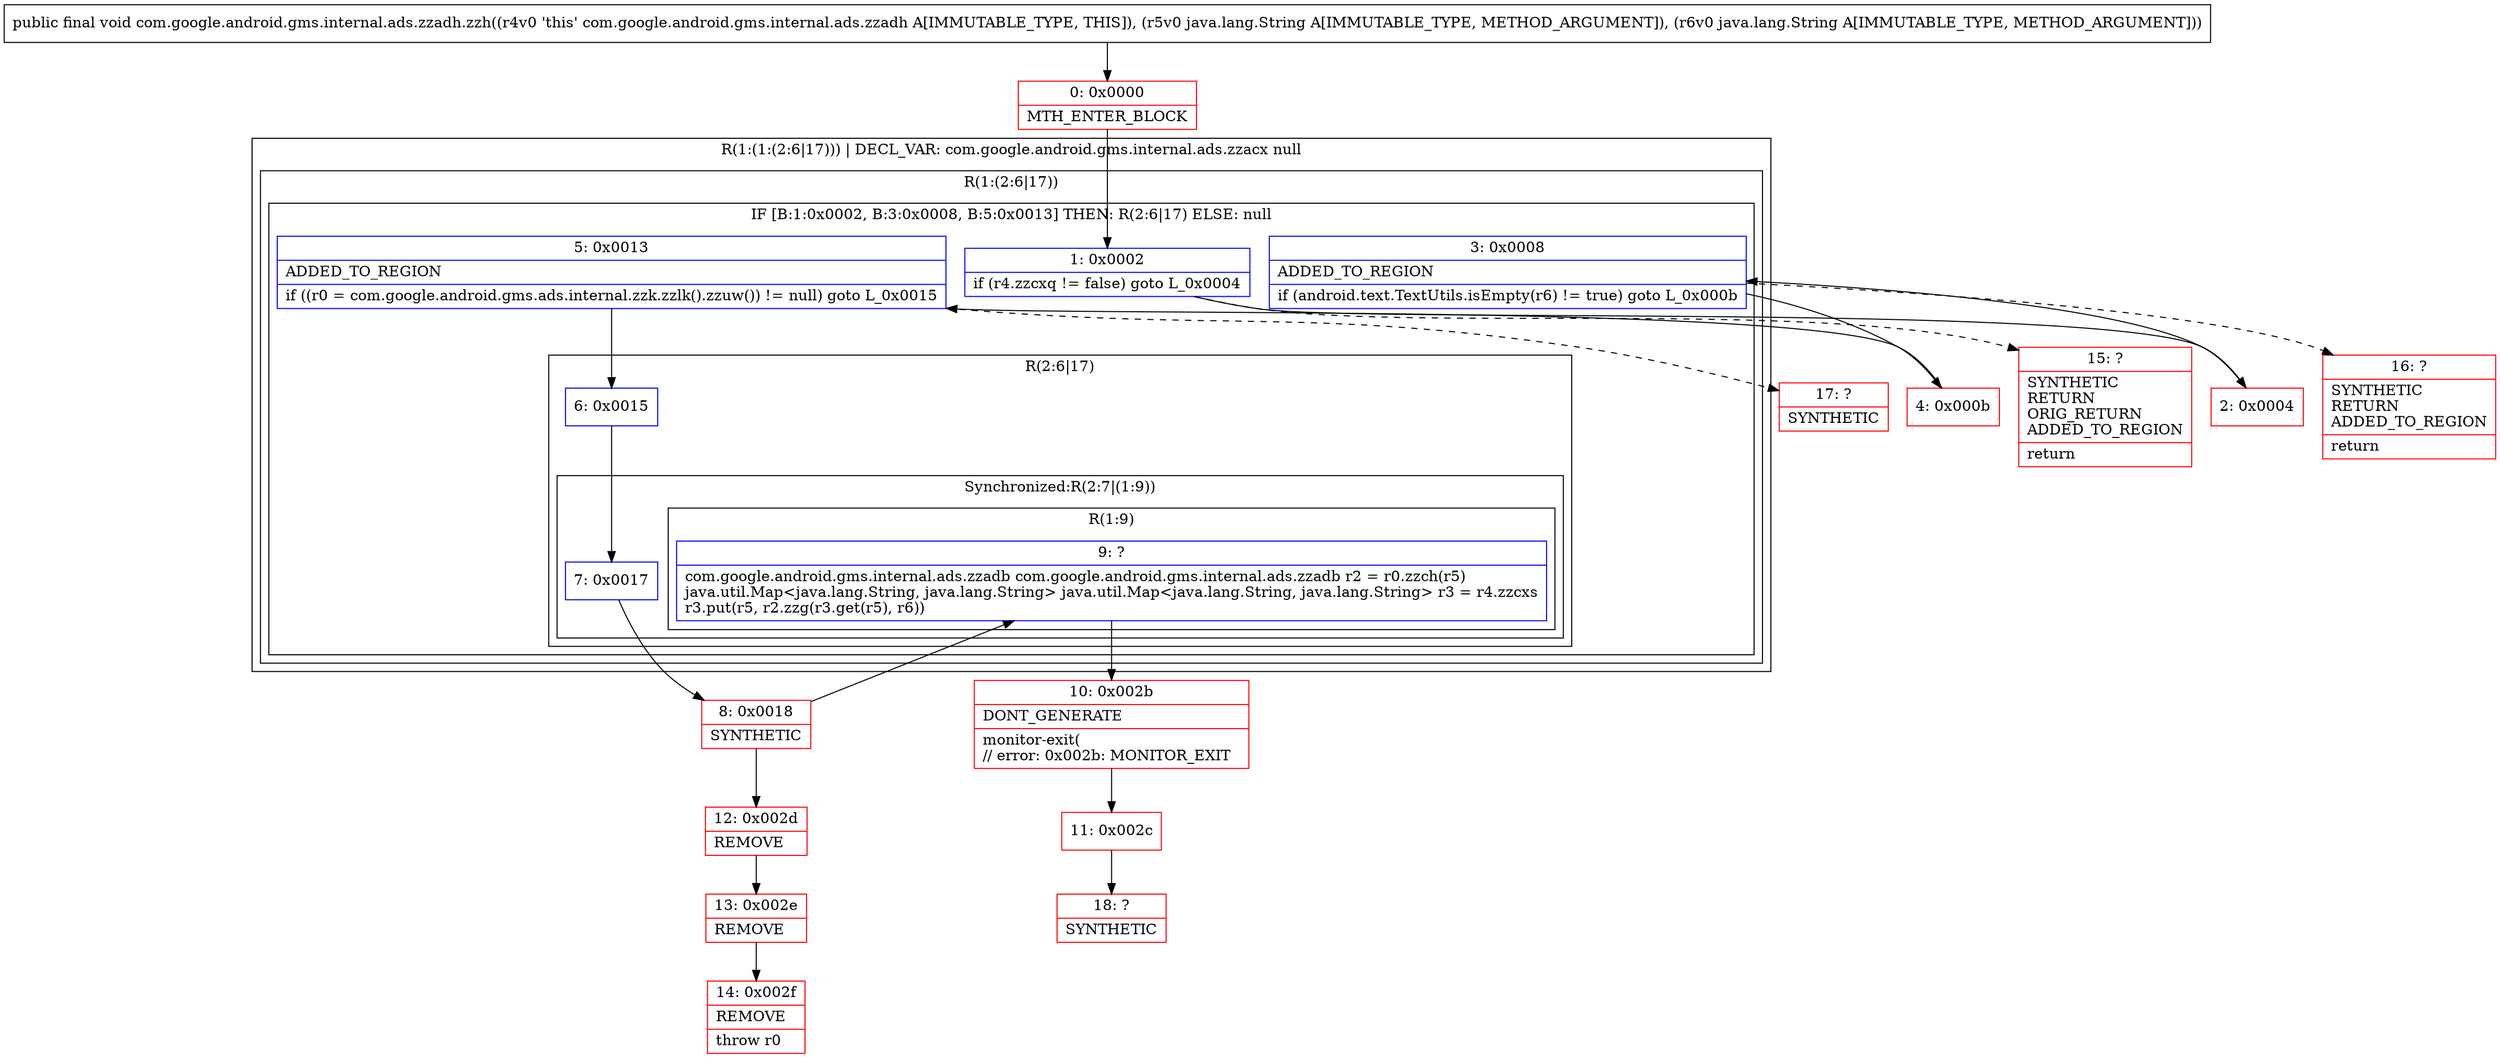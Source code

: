 digraph "CFG forcom.google.android.gms.internal.ads.zzadh.zzh(Ljava\/lang\/String;Ljava\/lang\/String;)V" {
subgraph cluster_Region_1345004756 {
label = "R(1:(1:(2:6|17))) | DECL_VAR: com.google.android.gms.internal.ads.zzacx null\l";
node [shape=record,color=blue];
subgraph cluster_Region_1347055795 {
label = "R(1:(2:6|17))";
node [shape=record,color=blue];
subgraph cluster_IfRegion_1194909475 {
label = "IF [B:1:0x0002, B:3:0x0008, B:5:0x0013] THEN: R(2:6|17) ELSE: null";
node [shape=record,color=blue];
Node_1 [shape=record,label="{1\:\ 0x0002|if (r4.zzcxq != false) goto L_0x0004\l}"];
Node_3 [shape=record,label="{3\:\ 0x0008|ADDED_TO_REGION\l|if (android.text.TextUtils.isEmpty(r6) != true) goto L_0x000b\l}"];
Node_5 [shape=record,label="{5\:\ 0x0013|ADDED_TO_REGION\l|if ((r0 = com.google.android.gms.ads.internal.zzk.zzlk().zzuw()) != null) goto L_0x0015\l}"];
subgraph cluster_Region_2036023237 {
label = "R(2:6|17)";
node [shape=record,color=blue];
Node_6 [shape=record,label="{6\:\ 0x0015}"];
subgraph cluster_SynchronizedRegion_1893706174 {
label = "Synchronized:R(2:7|(1:9))";
node [shape=record,color=blue];
Node_7 [shape=record,label="{7\:\ 0x0017}"];
subgraph cluster_Region_650507712 {
label = "R(1:9)";
node [shape=record,color=blue];
Node_9 [shape=record,label="{9\:\ ?|com.google.android.gms.internal.ads.zzadb com.google.android.gms.internal.ads.zzadb r2 = r0.zzch(r5)\ljava.util.Map\<java.lang.String, java.lang.String\> java.util.Map\<java.lang.String, java.lang.String\> r3 = r4.zzcxs\lr3.put(r5, r2.zzg(r3.get(r5), r6))\l}"];
}
}
}
}
}
}
Node_0 [shape=record,color=red,label="{0\:\ 0x0000|MTH_ENTER_BLOCK\l}"];
Node_2 [shape=record,color=red,label="{2\:\ 0x0004}"];
Node_4 [shape=record,color=red,label="{4\:\ 0x000b}"];
Node_8 [shape=record,color=red,label="{8\:\ 0x0018|SYNTHETIC\l}"];
Node_10 [shape=record,color=red,label="{10\:\ 0x002b|DONT_GENERATE\l|monitor\-exit(\l\/\/ error: 0x002b: MONITOR_EXIT  \l}"];
Node_11 [shape=record,color=red,label="{11\:\ 0x002c}"];
Node_12 [shape=record,color=red,label="{12\:\ 0x002d|REMOVE\l}"];
Node_13 [shape=record,color=red,label="{13\:\ 0x002e|REMOVE\l}"];
Node_14 [shape=record,color=red,label="{14\:\ 0x002f|REMOVE\l|throw r0\l}"];
Node_15 [shape=record,color=red,label="{15\:\ ?|SYNTHETIC\lRETURN\lORIG_RETURN\lADDED_TO_REGION\l|return\l}"];
Node_16 [shape=record,color=red,label="{16\:\ ?|SYNTHETIC\lRETURN\lADDED_TO_REGION\l|return\l}"];
Node_17 [shape=record,color=red,label="{17\:\ ?|SYNTHETIC\l}"];
Node_18 [shape=record,color=red,label="{18\:\ ?|SYNTHETIC\l}"];
MethodNode[shape=record,label="{public final void com.google.android.gms.internal.ads.zzadh.zzh((r4v0 'this' com.google.android.gms.internal.ads.zzadh A[IMMUTABLE_TYPE, THIS]), (r5v0 java.lang.String A[IMMUTABLE_TYPE, METHOD_ARGUMENT]), (r6v0 java.lang.String A[IMMUTABLE_TYPE, METHOD_ARGUMENT])) }"];
MethodNode -> Node_0;
Node_1 -> Node_2;
Node_1 -> Node_15[style=dashed];
Node_3 -> Node_4;
Node_3 -> Node_16[style=dashed];
Node_5 -> Node_6;
Node_5 -> Node_17[style=dashed];
Node_6 -> Node_7;
Node_7 -> Node_8;
Node_9 -> Node_10;
Node_0 -> Node_1;
Node_2 -> Node_3;
Node_4 -> Node_5;
Node_8 -> Node_9;
Node_8 -> Node_12;
Node_10 -> Node_11;
Node_11 -> Node_18;
Node_12 -> Node_13;
Node_13 -> Node_14;
}

